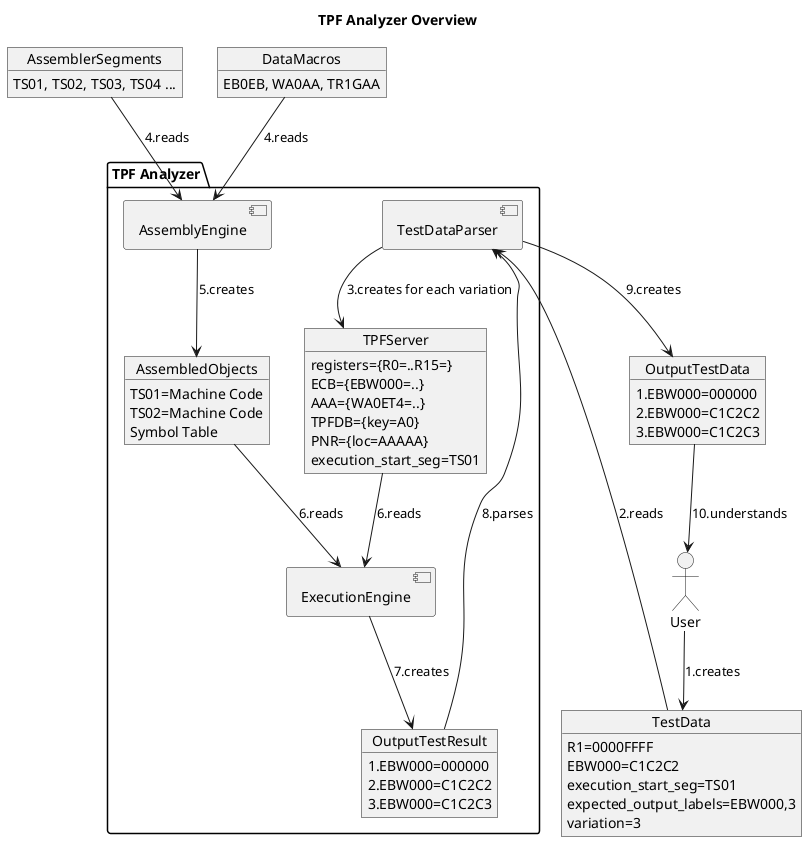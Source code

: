 @startuml
allow_mixing
title TPF Analyzer Overview
skinparam backgroundColor White

object TestData {
    R1=0000FFFF
    EBW000=C1C2C2
    execution_start_seg=TS01
    expected_output_labels=EBW000,3
    variation=3
}

object AssemblerSegments {
    TS01, TS02, TS03, TS04 ...
}
object DataMacros {
    EB0EB, WA0AA, TR1GAA
}

object OutputTestData {
    1.EBW000=000000
    2.EBW000=C1C2C2
    3.EBW000=C1C2C3
}

actor User


User --> TestData : 1.creates
OutputTestData --> User: 10.understands

package "TPF Analyzer" {
    component TestDataParser
    component ExecutionEngine
    component AssemblyEngine
    object TPFServer {
        registers={R0=..R15=}
        ECB={EBW000=..}
        AAA={WA0ET4=..}
        TPFDB={key=A0}
        PNR={loc=AAAAA}
        execution_start_seg=TS01
    }
    object AssembledObjects {
        TS01=Machine Code
        TS02=Machine Code
        Symbol Table
    }
    object OutputTestResult {
        1.EBW000=000000
        2.EBW000=C1C2C2
        3.EBW000=C1C2C3
    }
    TestData --> TestDataParser : 2.reads
    TestDataParser --> TPFServer : 3.creates for each variation
    AssemblerSegments --> AssemblyEngine : 4.reads
    DataMacros --> AssemblyEngine : 4.reads
    AssemblyEngine --> AssembledObjects : 5.creates
    AssembledObjects --> ExecutionEngine : 6.reads
    TPFServer --> ExecutionEngine : 6.reads
    ExecutionEngine --> OutputTestResult : 7.creates
    OutputTestResult --> TestDataParser : 8.parses
    TestDataParser --> OutputTestData : 9.creates
}
@enduml
